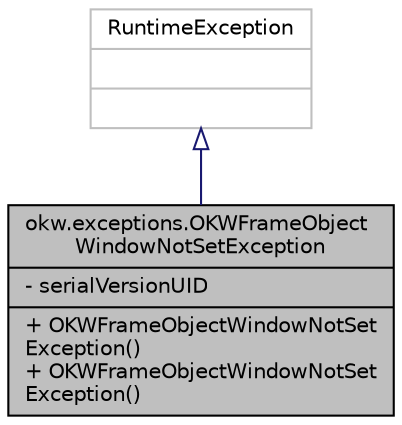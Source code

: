 digraph "okw.exceptions.OKWFrameObjectWindowNotSetException"
{
 // INTERACTIVE_SVG=YES
 // LATEX_PDF_SIZE
  edge [fontname="Helvetica",fontsize="10",labelfontname="Helvetica",labelfontsize="10"];
  node [fontname="Helvetica",fontsize="10",shape=record];
  Node0 [label="{okw.exceptions.OKWFrameObject\lWindowNotSetException\n|- serialVersionUID\l|+ OKWFrameObjectWindowNotSet\lException()\l+ OKWFrameObjectWindowNotSet\lException()\l}",height=0.2,width=0.4,color="black", fillcolor="grey75", style="filled", fontcolor="black",tooltip="Diese Ausnahme wird ausgelöst, wenn kein Fenster Objekt ausgewählt/gesetzt worden ist bevor ein Kindo..."];
  Node1 -> Node0 [dir="back",color="midnightblue",fontsize="10",style="solid",arrowtail="onormal",fontname="Helvetica"];
  Node1 [label="{RuntimeException\n||}",height=0.2,width=0.4,color="grey75", fillcolor="white", style="filled",tooltip=" "];
}
